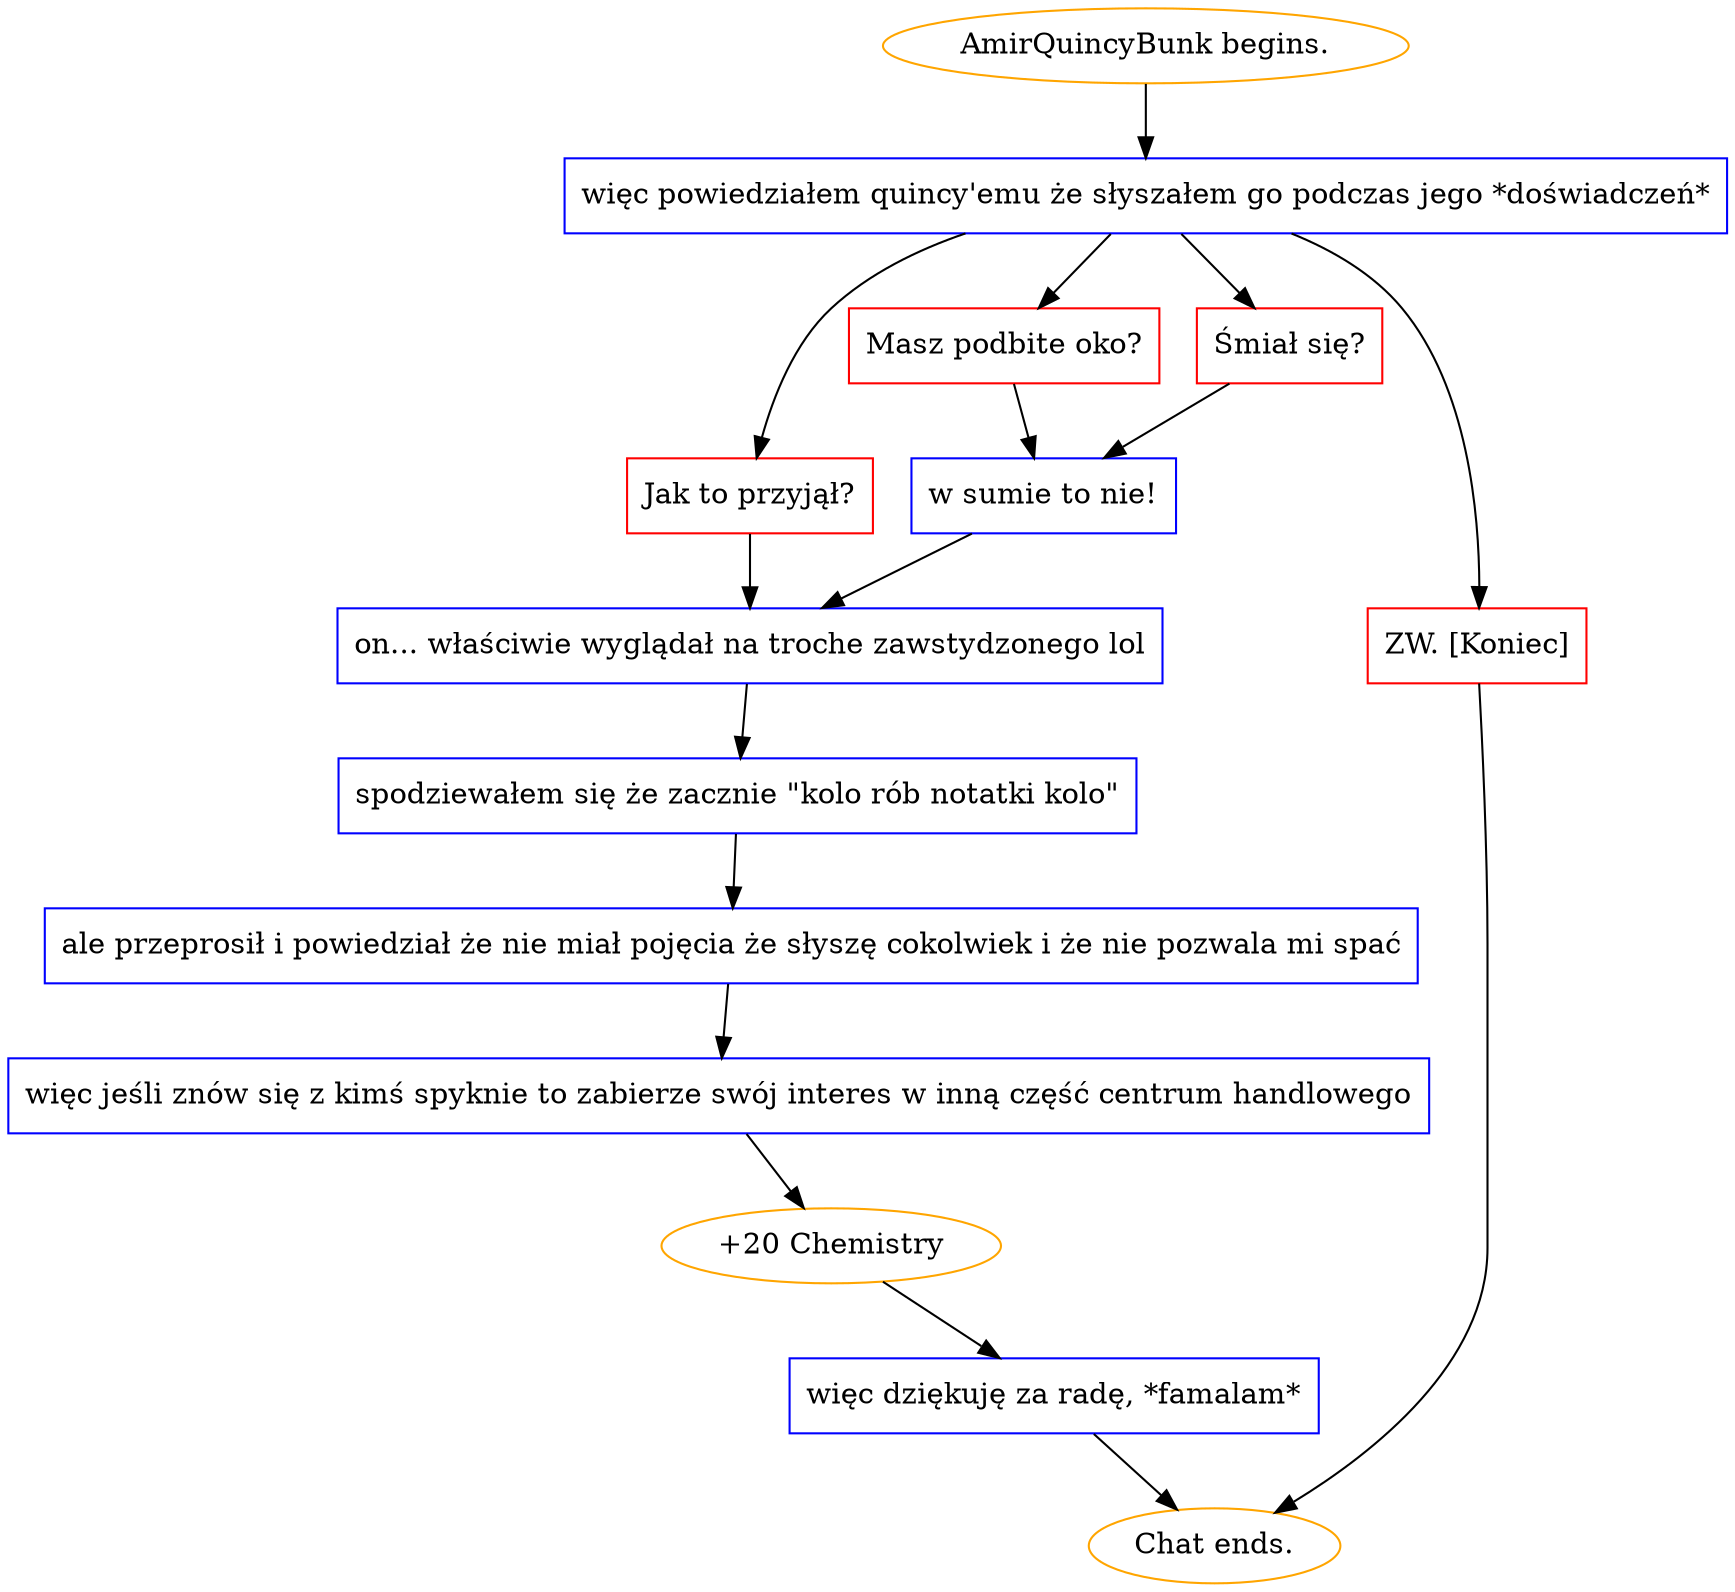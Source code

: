 digraph {
	"AmirQuincyBunk begins." [color=orange];
		"AmirQuincyBunk begins." -> j667625604;
	j667625604 [label="więc powiedziałem quincy'emu że słyszałem go podczas jego *doświadczeń*",shape=box,color=blue];
		j667625604 -> j2568252505;
		j667625604 -> j914715571;
		j667625604 -> j1384587233;
		j667625604 -> j2452338123;
	j2568252505 [label="Jak to przyjął?",shape=box,color=red];
		j2568252505 -> j2603182922;
	j914715571 [label="Masz podbite oko?",shape=box,color=red];
		j914715571 -> j632691913;
	j1384587233 [label="Śmiał się?",shape=box,color=red];
		j1384587233 -> j632691913;
	j2452338123 [label="ZW. [Koniec]",shape=box,color=red];
		j2452338123 -> "Chat ends.";
	j2603182922 [label="on... właściwie wyglądał na troche zawstydzonego lol",shape=box,color=blue];
		j2603182922 -> j2102387112;
	j632691913 [label="w sumie to nie!",shape=box,color=blue];
		j632691913 -> j2603182922;
	"Chat ends." [color=orange];
	j2102387112 [label="spodziewałem się że zacznie \"kolo rób notatki kolo\"",shape=box,color=blue];
		j2102387112 -> j441271965;
	j441271965 [label="ale przeprosił i powiedział że nie miał pojęcia że słyszę cokolwiek i że nie pozwala mi spać",shape=box,color=blue];
		j441271965 -> j628945337;
	j628945337 [label="więc jeśli znów się z kimś spyknie to zabierze swój interes w inną część centrum handlowego",shape=box,color=blue];
		j628945337 -> j621488282;
	j621488282 [label="+20 Chemistry",color=orange];
		j621488282 -> j4168259658;
	j4168259658 [label="więc dziękuję za radę, *famalam*",shape=box,color=blue];
		j4168259658 -> "Chat ends.";
}